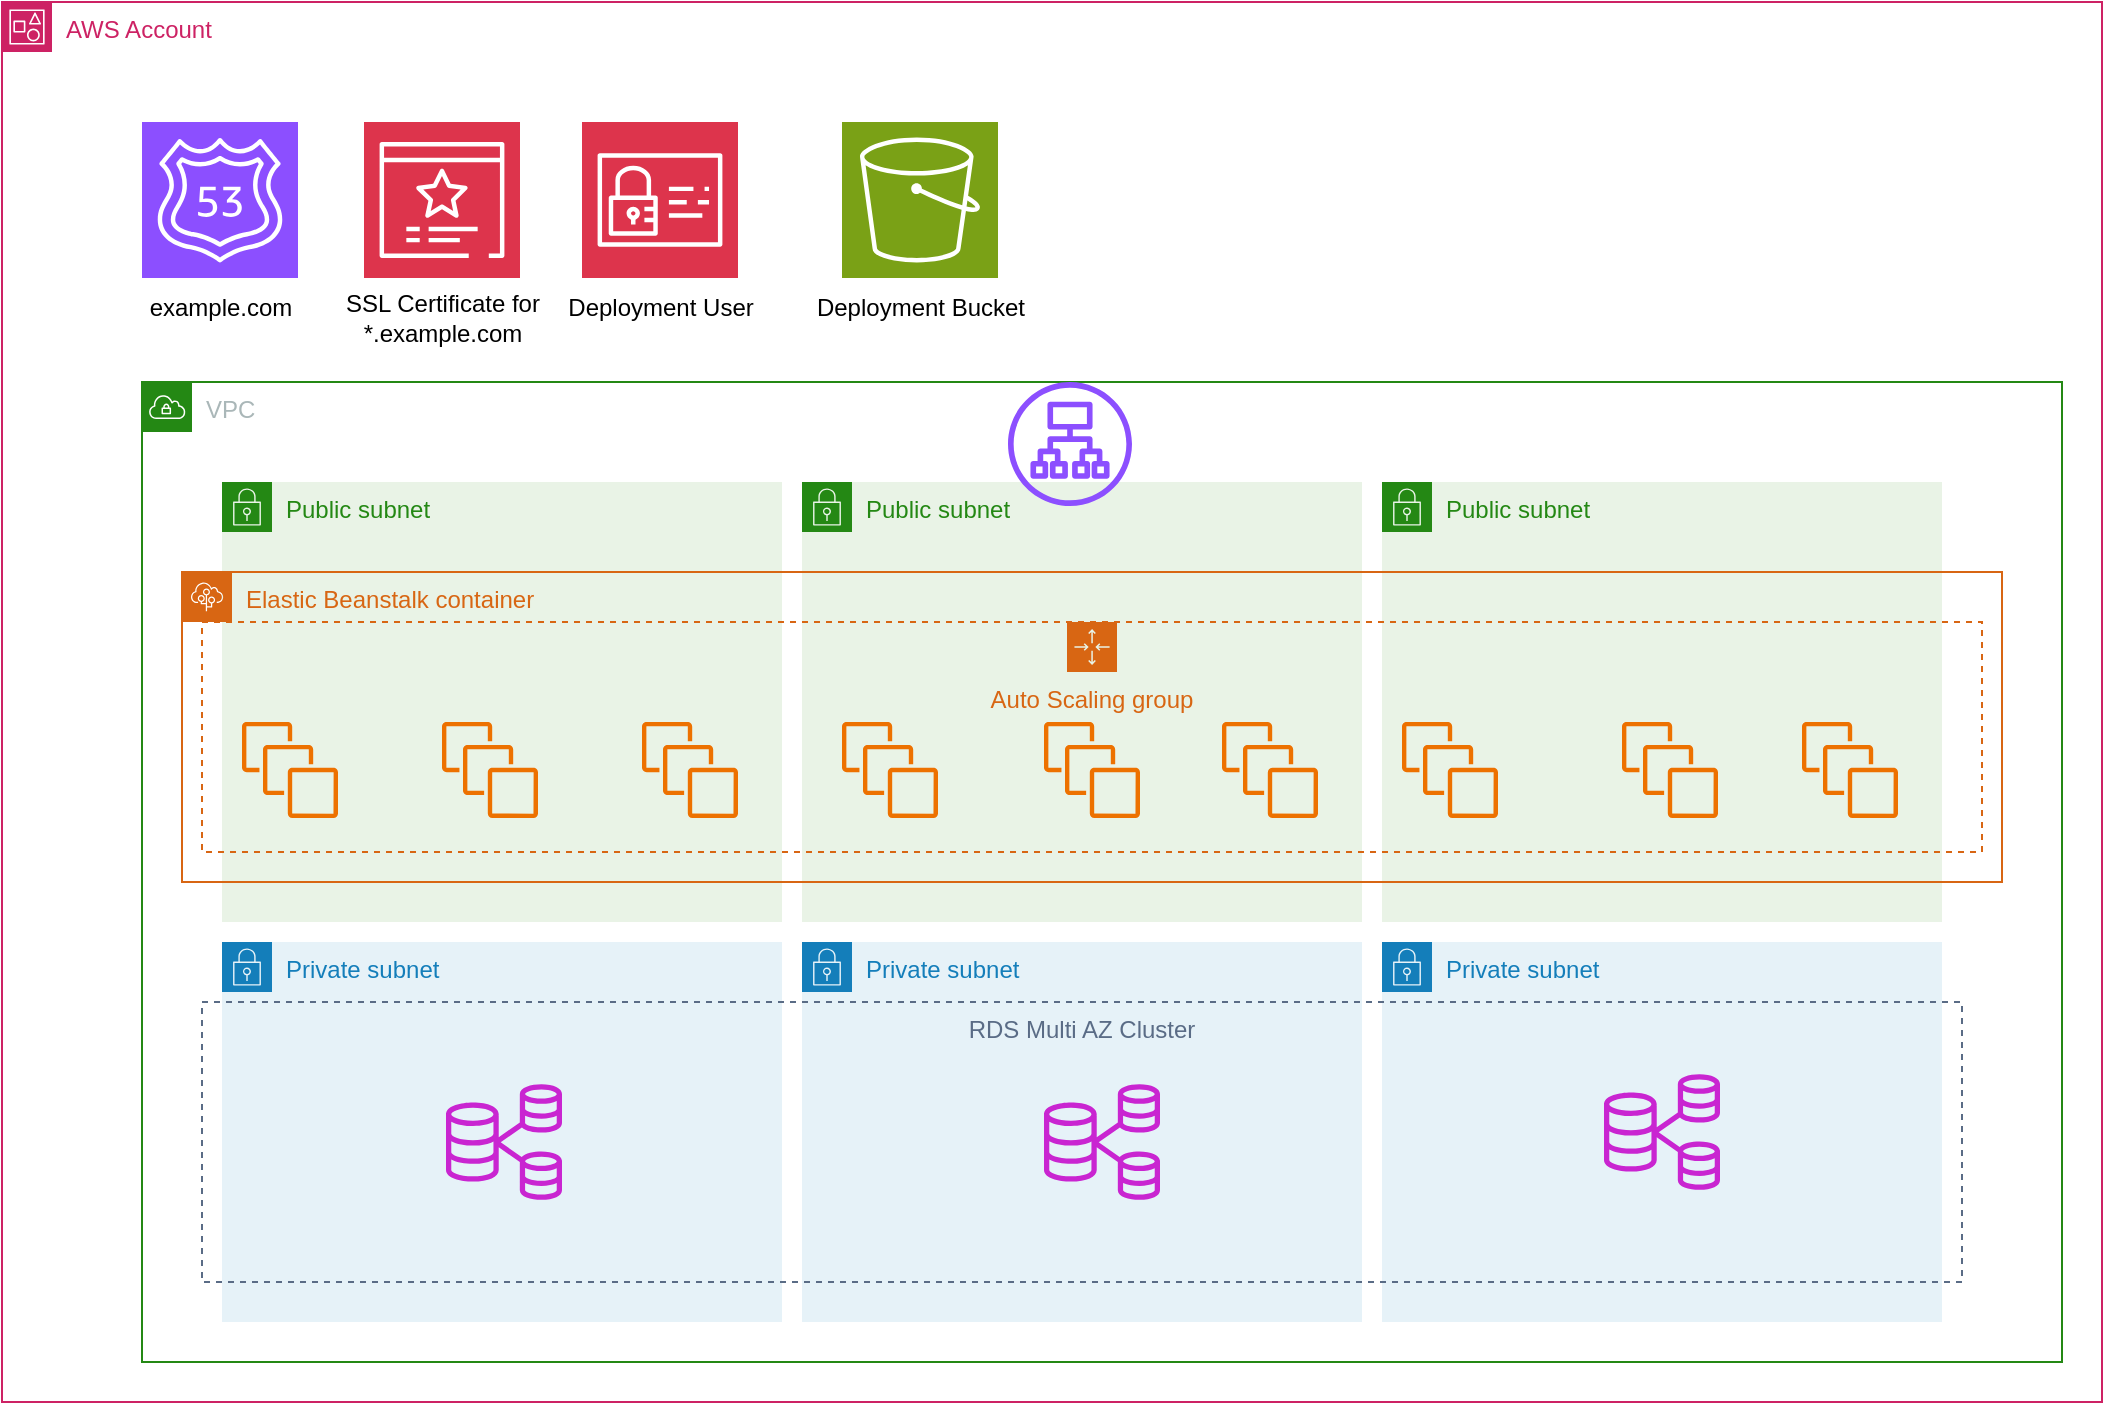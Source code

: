 <mxfile version="22.0.2" type="device">
  <diagram name="Page-1" id="bzmY6BxvUh_KCsVDawGj">
    <mxGraphModel dx="1247" dy="924" grid="1" gridSize="10" guides="1" tooltips="1" connect="1" arrows="1" fold="1" page="1" pageScale="1" pageWidth="1169" pageHeight="827" math="0" shadow="0">
      <root>
        <mxCell id="0" />
        <mxCell id="1" parent="0" />
        <mxCell id="bE_TkDFXZmMuQC_WpFSf-1" value="AWS Account" style="points=[[0,0],[0.25,0],[0.5,0],[0.75,0],[1,0],[1,0.25],[1,0.5],[1,0.75],[1,1],[0.75,1],[0.5,1],[0.25,1],[0,1],[0,0.75],[0,0.5],[0,0.25]];outlineConnect=0;gradientColor=none;html=1;whiteSpace=wrap;fontSize=12;fontStyle=0;container=1;pointerEvents=0;collapsible=0;recursiveResize=0;shape=mxgraph.aws4.group;grIcon=mxgraph.aws4.group_account;strokeColor=#CD2264;fillColor=none;verticalAlign=top;align=left;spacingLeft=30;fontColor=#CD2264;dashed=0;" vertex="1" parent="1">
          <mxGeometry x="90" y="70" width="1050" height="700" as="geometry" />
        </mxCell>
        <mxCell id="bE_TkDFXZmMuQC_WpFSf-2" value="" style="sketch=0;points=[[0,0,0],[0.25,0,0],[0.5,0,0],[0.75,0,0],[1,0,0],[0,1,0],[0.25,1,0],[0.5,1,0],[0.75,1,0],[1,1,0],[0,0.25,0],[0,0.5,0],[0,0.75,0],[1,0.25,0],[1,0.5,0],[1,0.75,0]];outlineConnect=0;fontColor=#232F3E;fillColor=#8C4FFF;strokeColor=#ffffff;dashed=0;verticalLabelPosition=bottom;verticalAlign=top;align=center;html=1;fontSize=12;fontStyle=0;aspect=fixed;shape=mxgraph.aws4.resourceIcon;resIcon=mxgraph.aws4.route_53;" vertex="1" parent="bE_TkDFXZmMuQC_WpFSf-1">
          <mxGeometry x="70" y="60" width="78" height="78" as="geometry" />
        </mxCell>
        <mxCell id="bE_TkDFXZmMuQC_WpFSf-3" value="" style="sketch=0;points=[[0,0,0],[0.25,0,0],[0.5,0,0],[0.75,0,0],[1,0,0],[0,1,0],[0.25,1,0],[0.5,1,0],[0.75,1,0],[1,1,0],[0,0.25,0],[0,0.5,0],[0,0.75,0],[1,0.25,0],[1,0.5,0],[1,0.75,0]];outlineConnect=0;fontColor=#232F3E;fillColor=#DD344C;strokeColor=#ffffff;dashed=0;verticalLabelPosition=bottom;verticalAlign=top;align=center;html=1;fontSize=12;fontStyle=0;aspect=fixed;shape=mxgraph.aws4.resourceIcon;resIcon=mxgraph.aws4.certificate_manager_3;" vertex="1" parent="bE_TkDFXZmMuQC_WpFSf-1">
          <mxGeometry x="181" y="60" width="78" height="78" as="geometry" />
        </mxCell>
        <mxCell id="bE_TkDFXZmMuQC_WpFSf-4" value="example.com" style="text;html=1;align=center;verticalAlign=middle;resizable=0;points=[];autosize=1;strokeColor=none;fillColor=none;" vertex="1" parent="bE_TkDFXZmMuQC_WpFSf-1">
          <mxGeometry x="64" y="138" width="90" height="30" as="geometry" />
        </mxCell>
        <mxCell id="bE_TkDFXZmMuQC_WpFSf-5" value="SSL Certificate for&lt;br&gt;*.example.com" style="text;html=1;align=center;verticalAlign=middle;resizable=0;points=[];autosize=1;strokeColor=none;fillColor=none;" vertex="1" parent="bE_TkDFXZmMuQC_WpFSf-1">
          <mxGeometry x="160" y="138" width="120" height="40" as="geometry" />
        </mxCell>
        <mxCell id="bE_TkDFXZmMuQC_WpFSf-6" value="VPC" style="points=[[0,0],[0.25,0],[0.5,0],[0.75,0],[1,0],[1,0.25],[1,0.5],[1,0.75],[1,1],[0.75,1],[0.5,1],[0.25,1],[0,1],[0,0.75],[0,0.5],[0,0.25]];outlineConnect=0;gradientColor=none;html=1;whiteSpace=wrap;fontSize=12;fontStyle=0;container=1;pointerEvents=0;collapsible=0;recursiveResize=0;shape=mxgraph.aws4.group;grIcon=mxgraph.aws4.group_vpc;strokeColor=#248814;fillColor=none;verticalAlign=top;align=left;spacingLeft=30;fontColor=#AAB7B8;dashed=0;" vertex="1" parent="bE_TkDFXZmMuQC_WpFSf-1">
          <mxGeometry x="70" y="190" width="960" height="490" as="geometry" />
        </mxCell>
        <mxCell id="bE_TkDFXZmMuQC_WpFSf-7" value="Private subnet" style="points=[[0,0],[0.25,0],[0.5,0],[0.75,0],[1,0],[1,0.25],[1,0.5],[1,0.75],[1,1],[0.75,1],[0.5,1],[0.25,1],[0,1],[0,0.75],[0,0.5],[0,0.25]];outlineConnect=0;gradientColor=none;html=1;whiteSpace=wrap;fontSize=12;fontStyle=0;container=1;pointerEvents=0;collapsible=0;recursiveResize=0;shape=mxgraph.aws4.group;grIcon=mxgraph.aws4.group_security_group;grStroke=0;strokeColor=#147EBA;fillColor=#E6F2F8;verticalAlign=top;align=left;spacingLeft=30;fontColor=#147EBA;dashed=0;" vertex="1" parent="bE_TkDFXZmMuQC_WpFSf-6">
          <mxGeometry x="40" y="280" width="280" height="190" as="geometry" />
        </mxCell>
        <mxCell id="bE_TkDFXZmMuQC_WpFSf-8" value="Public subnet" style="points=[[0,0],[0.25,0],[0.5,0],[0.75,0],[1,0],[1,0.25],[1,0.5],[1,0.75],[1,1],[0.75,1],[0.5,1],[0.25,1],[0,1],[0,0.75],[0,0.5],[0,0.25]];outlineConnect=0;gradientColor=none;html=1;whiteSpace=wrap;fontSize=12;fontStyle=0;container=1;pointerEvents=0;collapsible=0;recursiveResize=0;shape=mxgraph.aws4.group;grIcon=mxgraph.aws4.group_security_group;grStroke=0;strokeColor=#248814;fillColor=#E9F3E6;verticalAlign=top;align=left;spacingLeft=30;fontColor=#248814;dashed=0;" vertex="1" parent="bE_TkDFXZmMuQC_WpFSf-6">
          <mxGeometry x="40" y="50" width="280" height="220" as="geometry" />
        </mxCell>
        <mxCell id="bE_TkDFXZmMuQC_WpFSf-10" value="Public subnet" style="points=[[0,0],[0.25,0],[0.5,0],[0.75,0],[1,0],[1,0.25],[1,0.5],[1,0.75],[1,1],[0.75,1],[0.5,1],[0.25,1],[0,1],[0,0.75],[0,0.5],[0,0.25]];outlineConnect=0;gradientColor=none;html=1;whiteSpace=wrap;fontSize=12;fontStyle=0;container=1;pointerEvents=0;collapsible=0;recursiveResize=0;shape=mxgraph.aws4.group;grIcon=mxgraph.aws4.group_security_group;grStroke=0;strokeColor=#248814;fillColor=#E9F3E6;verticalAlign=top;align=left;spacingLeft=30;fontColor=#248814;dashed=0;" vertex="1" parent="bE_TkDFXZmMuQC_WpFSf-6">
          <mxGeometry x="330" y="50" width="280" height="220" as="geometry" />
        </mxCell>
        <mxCell id="bE_TkDFXZmMuQC_WpFSf-11" value="Public subnet" style="points=[[0,0],[0.25,0],[0.5,0],[0.75,0],[1,0],[1,0.25],[1,0.5],[1,0.75],[1,1],[0.75,1],[0.5,1],[0.25,1],[0,1],[0,0.75],[0,0.5],[0,0.25]];outlineConnect=0;gradientColor=none;html=1;whiteSpace=wrap;fontSize=12;fontStyle=0;container=1;pointerEvents=0;collapsible=0;recursiveResize=0;shape=mxgraph.aws4.group;grIcon=mxgraph.aws4.group_security_group;grStroke=0;strokeColor=#248814;fillColor=#E9F3E6;verticalAlign=top;align=left;spacingLeft=30;fontColor=#248814;dashed=0;" vertex="1" parent="bE_TkDFXZmMuQC_WpFSf-6">
          <mxGeometry x="620" y="50" width="280" height="220" as="geometry" />
        </mxCell>
        <mxCell id="bE_TkDFXZmMuQC_WpFSf-12" value="Private subnet" style="points=[[0,0],[0.25,0],[0.5,0],[0.75,0],[1,0],[1,0.25],[1,0.5],[1,0.75],[1,1],[0.75,1],[0.5,1],[0.25,1],[0,1],[0,0.75],[0,0.5],[0,0.25]];outlineConnect=0;gradientColor=none;html=1;whiteSpace=wrap;fontSize=12;fontStyle=0;container=1;pointerEvents=0;collapsible=0;recursiveResize=0;shape=mxgraph.aws4.group;grIcon=mxgraph.aws4.group_security_group;grStroke=0;strokeColor=#147EBA;fillColor=#E6F2F8;verticalAlign=top;align=left;spacingLeft=30;fontColor=#147EBA;dashed=0;" vertex="1" parent="bE_TkDFXZmMuQC_WpFSf-6">
          <mxGeometry x="330" y="280" width="280" height="190" as="geometry" />
        </mxCell>
        <mxCell id="bE_TkDFXZmMuQC_WpFSf-13" value="Private subnet" style="points=[[0,0],[0.25,0],[0.5,0],[0.75,0],[1,0],[1,0.25],[1,0.5],[1,0.75],[1,1],[0.75,1],[0.5,1],[0.25,1],[0,1],[0,0.75],[0,0.5],[0,0.25]];outlineConnect=0;gradientColor=none;html=1;whiteSpace=wrap;fontSize=12;fontStyle=0;container=1;pointerEvents=0;collapsible=0;recursiveResize=0;shape=mxgraph.aws4.group;grIcon=mxgraph.aws4.group_security_group;grStroke=0;strokeColor=#147EBA;fillColor=#E6F2F8;verticalAlign=top;align=left;spacingLeft=30;fontColor=#147EBA;dashed=0;" vertex="1" parent="bE_TkDFXZmMuQC_WpFSf-6">
          <mxGeometry x="620" y="280" width="280" height="190" as="geometry" />
        </mxCell>
        <mxCell id="bE_TkDFXZmMuQC_WpFSf-30" value="RDS Multi AZ Cluster" style="fillColor=none;strokeColor=#5A6C86;dashed=1;verticalAlign=top;fontStyle=0;fontColor=#5A6C86;whiteSpace=wrap;html=1;" vertex="1" parent="bE_TkDFXZmMuQC_WpFSf-6">
          <mxGeometry x="30" y="310" width="880" height="140" as="geometry" />
        </mxCell>
        <mxCell id="bE_TkDFXZmMuQC_WpFSf-16" value="Elastic Beanstalk container" style="points=[[0,0],[0.25,0],[0.5,0],[0.75,0],[1,0],[1,0.25],[1,0.5],[1,0.75],[1,1],[0.75,1],[0.5,1],[0.25,1],[0,1],[0,0.75],[0,0.5],[0,0.25]];outlineConnect=0;gradientColor=none;html=1;whiteSpace=wrap;fontSize=12;fontStyle=0;container=1;pointerEvents=0;collapsible=0;recursiveResize=0;shape=mxgraph.aws4.group;grIcon=mxgraph.aws4.group_elastic_beanstalk;strokeColor=#D86613;fillColor=none;verticalAlign=top;align=left;spacingLeft=30;fontColor=#D86613;dashed=0;" vertex="1" parent="bE_TkDFXZmMuQC_WpFSf-6">
          <mxGeometry x="20" y="95" width="910" height="155" as="geometry" />
        </mxCell>
        <mxCell id="bE_TkDFXZmMuQC_WpFSf-17" value="Auto Scaling group" style="points=[[0,0],[0.25,0],[0.5,0],[0.75,0],[1,0],[1,0.25],[1,0.5],[1,0.75],[1,1],[0.75,1],[0.5,1],[0.25,1],[0,1],[0,0.75],[0,0.5],[0,0.25]];outlineConnect=0;gradientColor=none;html=1;whiteSpace=wrap;fontSize=12;fontStyle=0;container=1;pointerEvents=0;collapsible=0;recursiveResize=0;shape=mxgraph.aws4.groupCenter;grIcon=mxgraph.aws4.group_auto_scaling_group;grStroke=1;strokeColor=#D86613;fillColor=none;verticalAlign=top;align=center;fontColor=#D86613;dashed=1;spacingTop=25;" vertex="1" parent="bE_TkDFXZmMuQC_WpFSf-16">
          <mxGeometry x="10" y="25" width="890" height="115" as="geometry" />
        </mxCell>
        <mxCell id="bE_TkDFXZmMuQC_WpFSf-18" value="" style="sketch=0;outlineConnect=0;fontColor=#232F3E;gradientColor=none;fillColor=#ED7100;strokeColor=none;dashed=0;verticalLabelPosition=bottom;verticalAlign=top;align=center;html=1;fontSize=12;fontStyle=0;aspect=fixed;pointerEvents=1;shape=mxgraph.aws4.instances;" vertex="1" parent="bE_TkDFXZmMuQC_WpFSf-17">
          <mxGeometry x="20" y="50" width="48" height="48" as="geometry" />
        </mxCell>
        <mxCell id="bE_TkDFXZmMuQC_WpFSf-19" value="" style="sketch=0;outlineConnect=0;fontColor=#232F3E;gradientColor=none;fillColor=#ED7100;strokeColor=none;dashed=0;verticalLabelPosition=bottom;verticalAlign=top;align=center;html=1;fontSize=12;fontStyle=0;aspect=fixed;pointerEvents=1;shape=mxgraph.aws4.instances;" vertex="1" parent="bE_TkDFXZmMuQC_WpFSf-17">
          <mxGeometry x="120" y="50" width="48" height="48" as="geometry" />
        </mxCell>
        <mxCell id="bE_TkDFXZmMuQC_WpFSf-20" value="" style="sketch=0;outlineConnect=0;fontColor=#232F3E;gradientColor=none;fillColor=#ED7100;strokeColor=none;dashed=0;verticalLabelPosition=bottom;verticalAlign=top;align=center;html=1;fontSize=12;fontStyle=0;aspect=fixed;pointerEvents=1;shape=mxgraph.aws4.instances;" vertex="1" parent="bE_TkDFXZmMuQC_WpFSf-17">
          <mxGeometry x="220" y="50" width="48" height="48" as="geometry" />
        </mxCell>
        <mxCell id="bE_TkDFXZmMuQC_WpFSf-21" value="" style="sketch=0;outlineConnect=0;fontColor=#232F3E;gradientColor=none;fillColor=#ED7100;strokeColor=none;dashed=0;verticalLabelPosition=bottom;verticalAlign=top;align=center;html=1;fontSize=12;fontStyle=0;aspect=fixed;pointerEvents=1;shape=mxgraph.aws4.instances;" vertex="1" parent="bE_TkDFXZmMuQC_WpFSf-17">
          <mxGeometry x="320" y="50" width="48" height="48" as="geometry" />
        </mxCell>
        <mxCell id="bE_TkDFXZmMuQC_WpFSf-22" value="" style="sketch=0;outlineConnect=0;fontColor=#232F3E;gradientColor=none;fillColor=#ED7100;strokeColor=none;dashed=0;verticalLabelPosition=bottom;verticalAlign=top;align=center;html=1;fontSize=12;fontStyle=0;aspect=fixed;pointerEvents=1;shape=mxgraph.aws4.instances;" vertex="1" parent="bE_TkDFXZmMuQC_WpFSf-17">
          <mxGeometry x="421" y="50" width="48" height="48" as="geometry" />
        </mxCell>
        <mxCell id="bE_TkDFXZmMuQC_WpFSf-23" value="" style="sketch=0;outlineConnect=0;fontColor=#232F3E;gradientColor=none;fillColor=#ED7100;strokeColor=none;dashed=0;verticalLabelPosition=bottom;verticalAlign=top;align=center;html=1;fontSize=12;fontStyle=0;aspect=fixed;pointerEvents=1;shape=mxgraph.aws4.instances;" vertex="1" parent="bE_TkDFXZmMuQC_WpFSf-17">
          <mxGeometry x="510" y="50" width="48" height="48" as="geometry" />
        </mxCell>
        <mxCell id="bE_TkDFXZmMuQC_WpFSf-24" value="" style="sketch=0;outlineConnect=0;fontColor=#232F3E;gradientColor=none;fillColor=#ED7100;strokeColor=none;dashed=0;verticalLabelPosition=bottom;verticalAlign=top;align=center;html=1;fontSize=12;fontStyle=0;aspect=fixed;pointerEvents=1;shape=mxgraph.aws4.instances;" vertex="1" parent="bE_TkDFXZmMuQC_WpFSf-17">
          <mxGeometry x="600" y="50" width="48" height="48" as="geometry" />
        </mxCell>
        <mxCell id="bE_TkDFXZmMuQC_WpFSf-25" value="" style="sketch=0;outlineConnect=0;fontColor=#232F3E;gradientColor=none;fillColor=#ED7100;strokeColor=none;dashed=0;verticalLabelPosition=bottom;verticalAlign=top;align=center;html=1;fontSize=12;fontStyle=0;aspect=fixed;pointerEvents=1;shape=mxgraph.aws4.instances;" vertex="1" parent="bE_TkDFXZmMuQC_WpFSf-17">
          <mxGeometry x="710" y="50" width="48" height="48" as="geometry" />
        </mxCell>
        <mxCell id="bE_TkDFXZmMuQC_WpFSf-26" value="" style="sketch=0;outlineConnect=0;fontColor=#232F3E;gradientColor=none;fillColor=#ED7100;strokeColor=none;dashed=0;verticalLabelPosition=bottom;verticalAlign=top;align=center;html=1;fontSize=12;fontStyle=0;aspect=fixed;pointerEvents=1;shape=mxgraph.aws4.instances;" vertex="1" parent="bE_TkDFXZmMuQC_WpFSf-17">
          <mxGeometry x="800" y="50" width="48" height="48" as="geometry" />
        </mxCell>
        <mxCell id="bE_TkDFXZmMuQC_WpFSf-31" value="" style="sketch=0;outlineConnect=0;fontColor=#232F3E;gradientColor=none;fillColor=#C925D1;strokeColor=none;dashed=0;verticalLabelPosition=bottom;verticalAlign=top;align=center;html=1;fontSize=12;fontStyle=0;aspect=fixed;pointerEvents=1;shape=mxgraph.aws4.rds_multi_az_db_cluster;" vertex="1" parent="bE_TkDFXZmMuQC_WpFSf-6">
          <mxGeometry x="152" y="351" width="58" height="58" as="geometry" />
        </mxCell>
        <mxCell id="bE_TkDFXZmMuQC_WpFSf-32" value="" style="sketch=0;outlineConnect=0;fontColor=#232F3E;gradientColor=none;fillColor=#C925D1;strokeColor=none;dashed=0;verticalLabelPosition=bottom;verticalAlign=top;align=center;html=1;fontSize=12;fontStyle=0;aspect=fixed;pointerEvents=1;shape=mxgraph.aws4.rds_multi_az_db_cluster;" vertex="1" parent="bE_TkDFXZmMuQC_WpFSf-6">
          <mxGeometry x="451" y="351" width="58" height="58" as="geometry" />
        </mxCell>
        <mxCell id="bE_TkDFXZmMuQC_WpFSf-33" value="" style="sketch=0;outlineConnect=0;fontColor=#232F3E;gradientColor=none;fillColor=#C925D1;strokeColor=none;dashed=0;verticalLabelPosition=bottom;verticalAlign=top;align=center;html=1;fontSize=12;fontStyle=0;aspect=fixed;pointerEvents=1;shape=mxgraph.aws4.rds_multi_az_db_cluster;" vertex="1" parent="bE_TkDFXZmMuQC_WpFSf-6">
          <mxGeometry x="731" y="346" width="58" height="58" as="geometry" />
        </mxCell>
        <mxCell id="bE_TkDFXZmMuQC_WpFSf-9" value="" style="sketch=0;outlineConnect=0;fontColor=#232F3E;gradientColor=none;fillColor=#8C4FFF;strokeColor=none;dashed=0;verticalLabelPosition=bottom;verticalAlign=top;align=center;html=1;fontSize=12;fontStyle=0;aspect=fixed;pointerEvents=1;shape=mxgraph.aws4.application_load_balancer;" vertex="1" parent="bE_TkDFXZmMuQC_WpFSf-6">
          <mxGeometry x="433" width="62" height="62" as="geometry" />
        </mxCell>
        <mxCell id="bE_TkDFXZmMuQC_WpFSf-14" value="" style="sketch=0;points=[[0,0,0],[0.25,0,0],[0.5,0,0],[0.75,0,0],[1,0,0],[0,1,0],[0.25,1,0],[0.5,1,0],[0.75,1,0],[1,1,0],[0,0.25,0],[0,0.5,0],[0,0.75,0],[1,0.25,0],[1,0.5,0],[1,0.75,0]];outlineConnect=0;fontColor=#232F3E;fillColor=#DD344C;strokeColor=#ffffff;dashed=0;verticalLabelPosition=bottom;verticalAlign=top;align=center;html=1;fontSize=12;fontStyle=0;aspect=fixed;shape=mxgraph.aws4.resourceIcon;resIcon=mxgraph.aws4.identity_and_access_management;" vertex="1" parent="bE_TkDFXZmMuQC_WpFSf-1">
          <mxGeometry x="290" y="60" width="78" height="78" as="geometry" />
        </mxCell>
        <mxCell id="bE_TkDFXZmMuQC_WpFSf-15" value="" style="sketch=0;points=[[0,0,0],[0.25,0,0],[0.5,0,0],[0.75,0,0],[1,0,0],[0,1,0],[0.25,1,0],[0.5,1,0],[0.75,1,0],[1,1,0],[0,0.25,0],[0,0.5,0],[0,0.75,0],[1,0.25,0],[1,0.5,0],[1,0.75,0]];outlineConnect=0;fontColor=#232F3E;fillColor=#7AA116;strokeColor=#ffffff;dashed=0;verticalLabelPosition=bottom;verticalAlign=top;align=center;html=1;fontSize=12;fontStyle=0;aspect=fixed;shape=mxgraph.aws4.resourceIcon;resIcon=mxgraph.aws4.s3;" vertex="1" parent="bE_TkDFXZmMuQC_WpFSf-1">
          <mxGeometry x="420" y="60" width="78" height="78" as="geometry" />
        </mxCell>
        <mxCell id="bE_TkDFXZmMuQC_WpFSf-34" value="Deployment User" style="text;html=1;align=center;verticalAlign=middle;resizable=0;points=[];autosize=1;strokeColor=none;fillColor=none;" vertex="1" parent="bE_TkDFXZmMuQC_WpFSf-1">
          <mxGeometry x="269" y="138" width="120" height="30" as="geometry" />
        </mxCell>
        <mxCell id="bE_TkDFXZmMuQC_WpFSf-35" value="Deployment Bucket" style="text;html=1;align=center;verticalAlign=middle;resizable=0;points=[];autosize=1;strokeColor=none;fillColor=none;" vertex="1" parent="bE_TkDFXZmMuQC_WpFSf-1">
          <mxGeometry x="394" y="138" width="130" height="30" as="geometry" />
        </mxCell>
      </root>
    </mxGraphModel>
  </diagram>
</mxfile>
